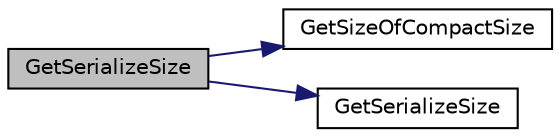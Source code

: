 digraph "GetSerializeSize"
{
  edge [fontname="Helvetica",fontsize="10",labelfontname="Helvetica",labelfontsize="10"];
  node [fontname="Helvetica",fontsize="10",shape=record];
  rankdir="LR";
  Node140 [label="GetSerializeSize",height=0.2,width=0.4,color="black", fillcolor="grey75", style="filled", fontcolor="black"];
  Node140 -> Node141 [color="midnightblue",fontsize="10",style="solid",fontname="Helvetica"];
  Node141 [label="GetSizeOfCompactSize",height=0.2,width=0.4,color="black", fillcolor="white", style="filled",URL="$serialize_8h.html#a404beecbf8d7aec8d2cdac3cbb71e808",tooltip="Compact Size size < 253 – 1 byte size <= USHRT_MAX – 3 bytes (253 + 2 bytes) size <= UINT_MAX – 5 ..."];
  Node140 -> Node142 [color="midnightblue",fontsize="10",style="solid",fontname="Helvetica"];
  Node142 [label="GetSerializeSize",height=0.2,width=0.4,color="black", fillcolor="white", style="filled",URL="$serialize_8h.html#a48239e478ae730373d1984fe304ca025"];
}
